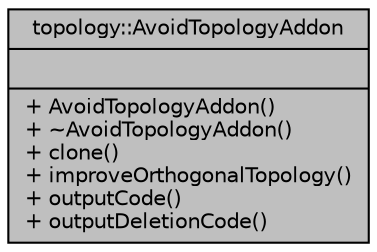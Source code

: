digraph "topology::AvoidTopologyAddon"
{
  edge [fontname="Helvetica",fontsize="10",labelfontname="Helvetica",labelfontsize="10"];
  node [fontname="Helvetica",fontsize="10",shape=record];
  Node1 [label="{topology::AvoidTopologyAddon\n||+ AvoidTopologyAddon()\l+ ~AvoidTopologyAddon()\l+ clone()\l+ improveOrthogonalTopology()\l+ outputCode()\l+ outputDeletionCode()\l}",height=0.2,width=0.4,color="black", fillcolor="grey75", style="filled" fontcolor="black"];
}

